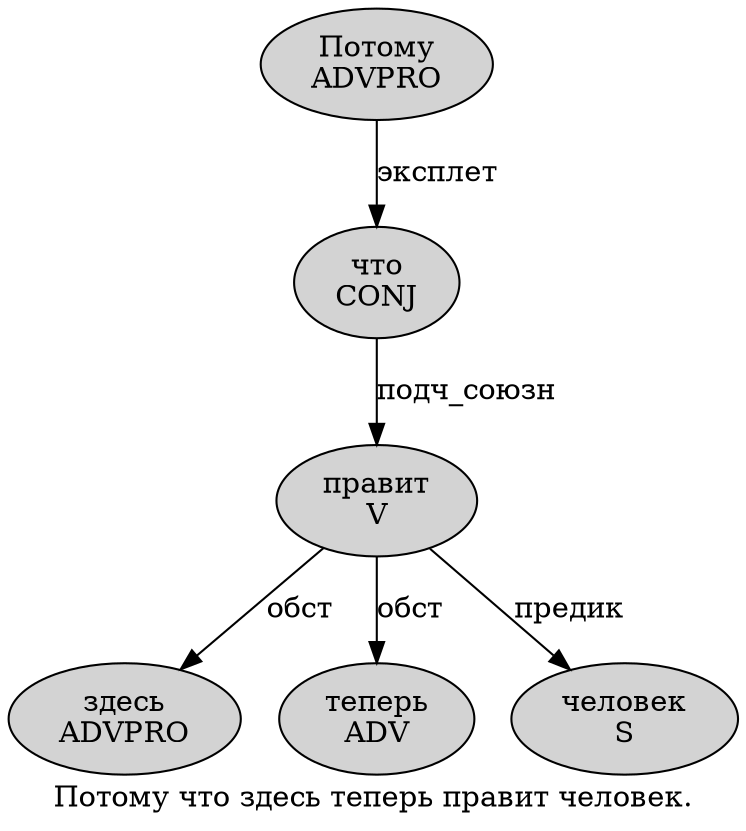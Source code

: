 digraph SENTENCE_4867 {
	graph [label="Потому что здесь теперь правит человек."]
	node [style=filled]
		0 [label="Потому
ADVPRO" color="" fillcolor=lightgray penwidth=1 shape=ellipse]
		1 [label="что
CONJ" color="" fillcolor=lightgray penwidth=1 shape=ellipse]
		2 [label="здесь
ADVPRO" color="" fillcolor=lightgray penwidth=1 shape=ellipse]
		3 [label="теперь
ADV" color="" fillcolor=lightgray penwidth=1 shape=ellipse]
		4 [label="правит
V" color="" fillcolor=lightgray penwidth=1 shape=ellipse]
		5 [label="человек
S" color="" fillcolor=lightgray penwidth=1 shape=ellipse]
			0 -> 1 [label="эксплет"]
			1 -> 4 [label="подч_союзн"]
			4 -> 2 [label="обст"]
			4 -> 3 [label="обст"]
			4 -> 5 [label="предик"]
}